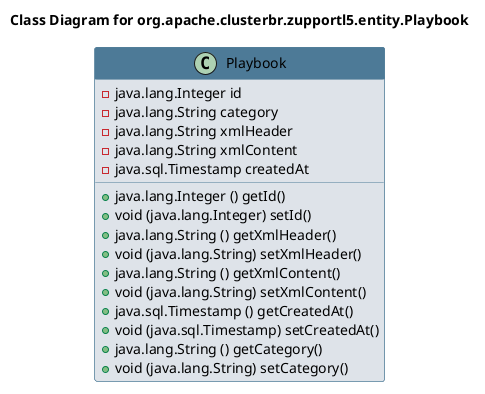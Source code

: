 @startuml 
skinparam class { 
 BackgroundColor #DEE3E9 
 ArrowColor #4D7A97 
 BorderColor #4D7A97 
}
left to right direction 
title Class Diagram for org.apache.clusterbr.zupportl5.entity.Playbook
skinparam titleBackgroundColor White
skinparam classHeaderBackgroundColor #4D7A97 
skinparam stereotypeCBackgroundColor #F8981D 

class Playbook {
 - java.lang.Integer id
 - java.lang.String category
 - java.lang.String xmlHeader
 - java.lang.String xmlContent
 - java.sql.Timestamp createdAt
 + java.lang.Integer () getId()
 + void (java.lang.Integer) setId()
 + java.lang.String () getXmlHeader()
 + void (java.lang.String) setXmlHeader()
 + java.lang.String () getXmlContent()
 + void (java.lang.String) setXmlContent()
 + java.sql.Timestamp () getCreatedAt()
 + void (java.sql.Timestamp) setCreatedAt()
 + java.lang.String () getCategory()
 + void (java.lang.String) setCategory()
}
@enduml